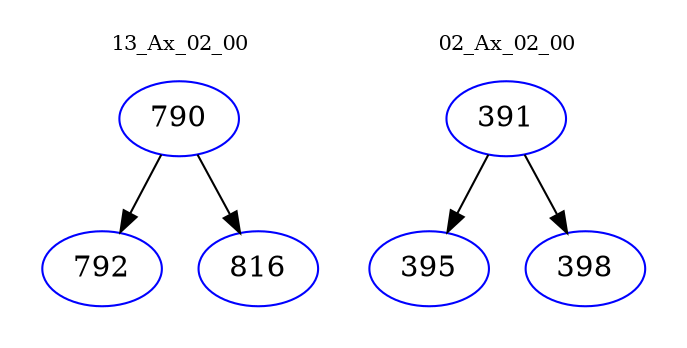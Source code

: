 digraph{
subgraph cluster_0 {
color = white
label = "13_Ax_02_00";
fontsize=10;
T0_790 [label="790", color="blue"]
T0_790 -> T0_792 [color="black"]
T0_792 [label="792", color="blue"]
T0_790 -> T0_816 [color="black"]
T0_816 [label="816", color="blue"]
}
subgraph cluster_1 {
color = white
label = "02_Ax_02_00";
fontsize=10;
T1_391 [label="391", color="blue"]
T1_391 -> T1_395 [color="black"]
T1_395 [label="395", color="blue"]
T1_391 -> T1_398 [color="black"]
T1_398 [label="398", color="blue"]
}
}
